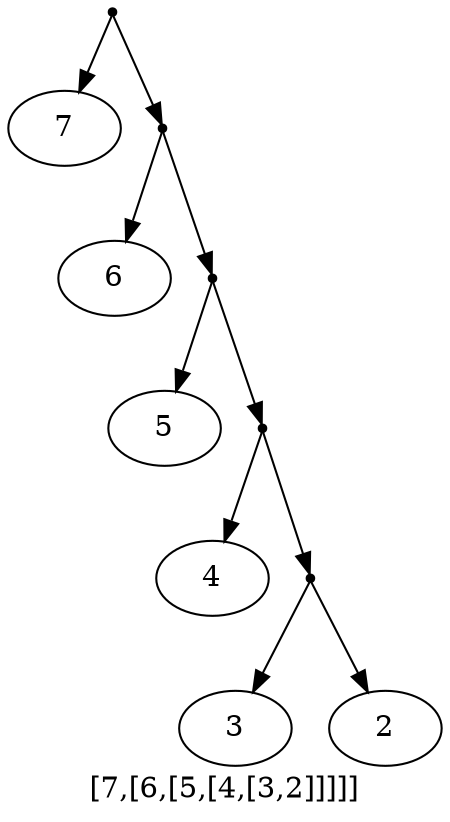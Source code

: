 digraph RightTree { 
  label="[7,[6,[5,[4,[3,2]]]]]"
  r7 -> {7 r6}
  r6 -> {6 r5}
  r5 -> {5 r4}
  r4 -> {4 r3}
  r3 -> {3 2}
  r7 [shape=point]
  r6 [shape=point]
  r5 [shape=point]
  r4 [shape=point]
  r3 [shape=point]
} 